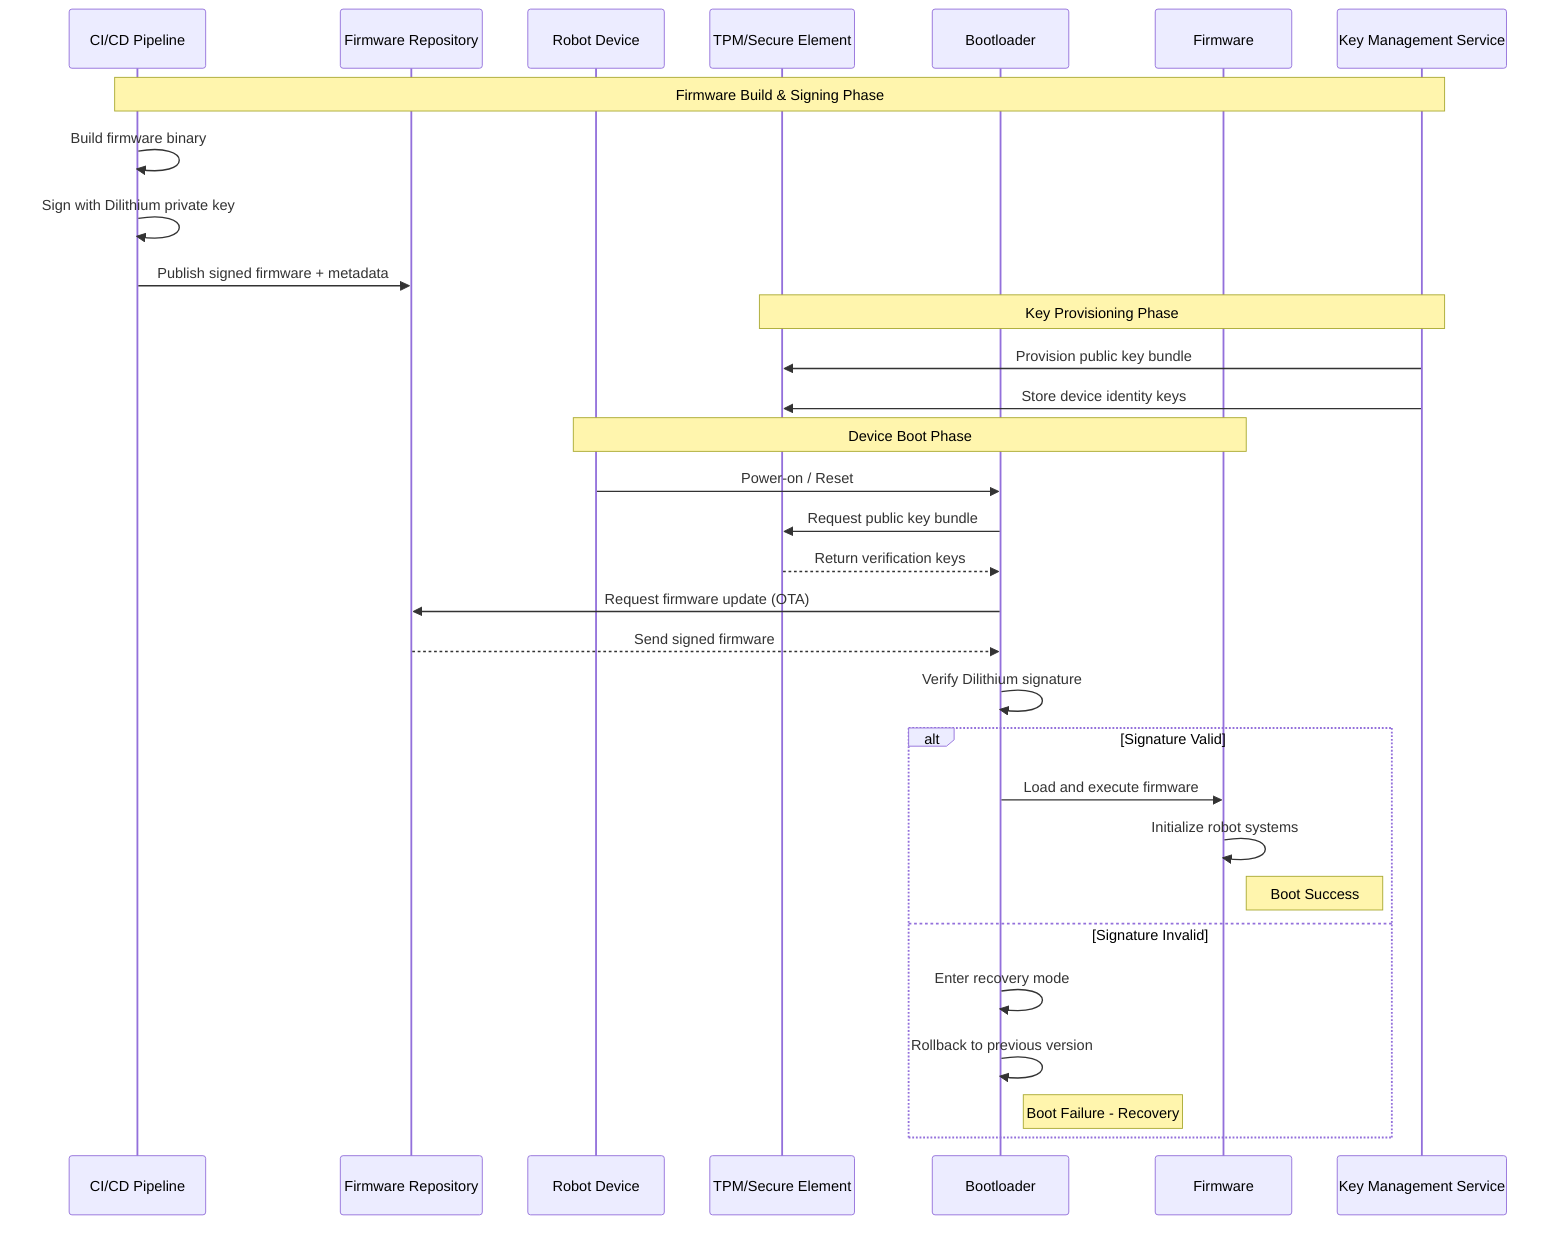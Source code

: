 sequenceDiagram
    participant CI as CI/CD Pipeline
    participant REPO as Firmware Repository
    participant DEV as Robot Device
    participant TPM as TPM/Secure Element
    participant BOOT as Bootloader
    participant FW as Firmware
    participant KMS as Key Management Service

    Note over CI,KMS: Firmware Build & Signing Phase
    CI->>CI: Build firmware binary
    CI->>CI: Sign with Dilithium private key
    CI->>REPO: Publish signed firmware + metadata
    
    Note over KMS,TPM: Key Provisioning Phase
    KMS->>TPM: Provision public key bundle
    KMS->>TPM: Store device identity keys
    
    Note over DEV,FW: Device Boot Phase
    DEV->>BOOT: Power-on / Reset
    BOOT->>TPM: Request public key bundle
    TPM-->>BOOT: Return verification keys
    BOOT->>REPO: Request firmware update (OTA)
    REPO-->>BOOT: Send signed firmware
    
    BOOT->>BOOT: Verify Dilithium signature
    alt Signature Valid
        BOOT->>FW: Load and execute firmware
        FW->>FW: Initialize robot systems
        Note right of FW: Boot Success
    else Signature Invalid
        BOOT->>BOOT: Enter recovery mode
        BOOT->>BOOT: Rollback to previous version
        Note right of BOOT: Boot Failure - Recovery
    end